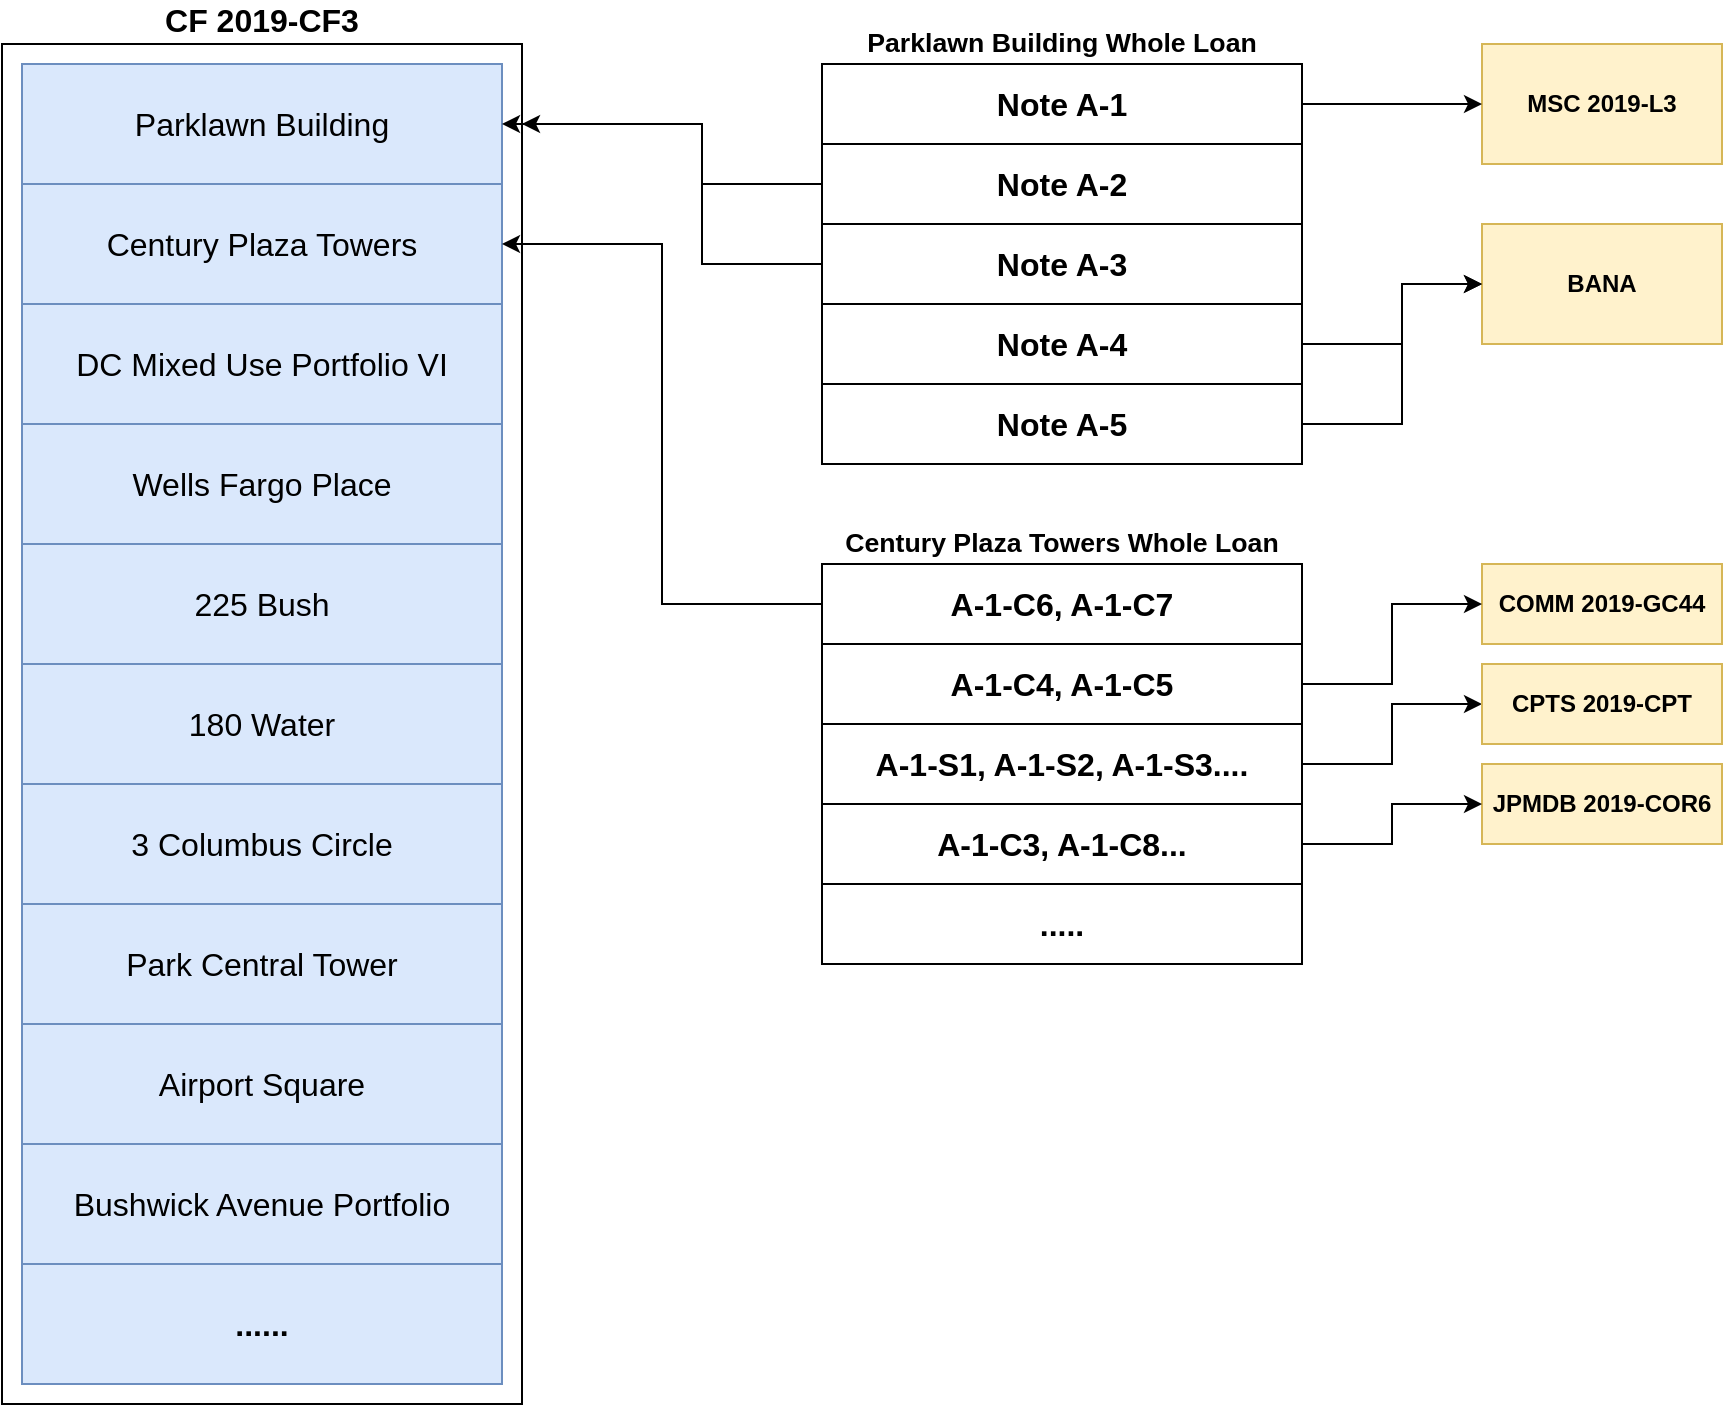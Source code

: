 <mxfile version="15.0.3" type="github">
  <diagram id="fmCub9KucS2UcLkHA3wx" name="Page-1">
    <mxGraphModel dx="1422" dy="802" grid="1" gridSize="10" guides="1" tooltips="1" connect="1" arrows="1" fold="1" page="1" pageScale="1" pageWidth="827" pageHeight="1169" math="0" shadow="0">
      <root>
        <mxCell id="0" />
        <mxCell id="1" parent="0" />
        <mxCell id="z2Kg5yfgQwiQhaXom7FM-17" value="" style="group" vertex="1" connectable="0" parent="1">
          <mxGeometry x="620" y="60" width="240" height="200" as="geometry" />
        </mxCell>
        <mxCell id="z2Kg5yfgQwiQhaXom7FM-11" value="&lt;b style=&quot;color: rgb(0, 0, 0); font-family: arial, helvetica, sans-serif; font-size: 13.333px;&quot;&gt;Parklawn Building Whole Loan&lt;/b&gt;" style="rounded=0;whiteSpace=wrap;html=1;fillColor=#f5f5f5;strokeColor=#666666;fontColor=#333333;align=center;labelPosition=center;verticalLabelPosition=top;verticalAlign=bottom;" vertex="1" parent="z2Kg5yfgQwiQhaXom7FM-17">
          <mxGeometry width="240" height="200" as="geometry" />
        </mxCell>
        <mxCell id="z2Kg5yfgQwiQhaXom7FM-12" value="&lt;font style=&quot;font-size: 16px&quot;&gt;&lt;b&gt;Note A-1&lt;/b&gt;&lt;/font&gt;" style="rounded=0;whiteSpace=wrap;html=1;align=center;" vertex="1" parent="z2Kg5yfgQwiQhaXom7FM-17">
          <mxGeometry width="240" height="40" as="geometry" />
        </mxCell>
        <mxCell id="z2Kg5yfgQwiQhaXom7FM-13" value="&lt;font style=&quot;font-size: 16px&quot;&gt;&lt;b&gt;Note A-2&lt;/b&gt;&lt;/font&gt;" style="rounded=0;whiteSpace=wrap;html=1;align=center;" vertex="1" parent="z2Kg5yfgQwiQhaXom7FM-17">
          <mxGeometry y="40" width="240" height="40" as="geometry" />
        </mxCell>
        <mxCell id="z2Kg5yfgQwiQhaXom7FM-14" value="&lt;font style=&quot;font-size: 16px&quot;&gt;&lt;b&gt;Note A-3&lt;/b&gt;&lt;/font&gt;" style="rounded=0;whiteSpace=wrap;html=1;align=center;" vertex="1" parent="z2Kg5yfgQwiQhaXom7FM-17">
          <mxGeometry y="80" width="240" height="40" as="geometry" />
        </mxCell>
        <mxCell id="z2Kg5yfgQwiQhaXom7FM-15" value="&lt;font style=&quot;font-size: 16px&quot;&gt;&lt;b&gt;Note A-4&lt;/b&gt;&lt;/font&gt;" style="rounded=0;whiteSpace=wrap;html=1;align=center;" vertex="1" parent="z2Kg5yfgQwiQhaXom7FM-17">
          <mxGeometry y="120" width="240" height="40" as="geometry" />
        </mxCell>
        <mxCell id="z2Kg5yfgQwiQhaXom7FM-16" value="&lt;font style=&quot;font-size: 16px&quot;&gt;&lt;b&gt;Note A-5&lt;/b&gt;&lt;/font&gt;" style="rounded=0;whiteSpace=wrap;html=1;align=center;" vertex="1" parent="z2Kg5yfgQwiQhaXom7FM-17">
          <mxGeometry y="160" width="240" height="40" as="geometry" />
        </mxCell>
        <mxCell id="z2Kg5yfgQwiQhaXom7FM-22" value="" style="group;fillColor=#fff2cc;strokeColor=#d6b656;" vertex="1" connectable="0" parent="1">
          <mxGeometry x="210" y="50" width="260" height="680" as="geometry" />
        </mxCell>
        <mxCell id="z2Kg5yfgQwiQhaXom7FM-19" value="&lt;b style=&quot;font-family: &amp;#34;arial&amp;#34; , &amp;#34;helvetica&amp;#34; , sans-serif ; font-size: 16px&quot;&gt;CF 2019-CF3&lt;/b&gt;" style="rounded=0;whiteSpace=wrap;html=1;align=center;labelPosition=center;verticalLabelPosition=top;verticalAlign=bottom;" vertex="1" parent="z2Kg5yfgQwiQhaXom7FM-22">
          <mxGeometry width="260" height="680" as="geometry" />
        </mxCell>
        <mxCell id="z2Kg5yfgQwiQhaXom7FM-1" value="&lt;font style=&quot;font-size: 16px&quot;&gt;Parklawn Building&lt;/font&gt;" style="rounded=0;whiteSpace=wrap;html=1;fillColor=#dae8fc;strokeColor=#6c8ebf;" vertex="1" parent="z2Kg5yfgQwiQhaXom7FM-22">
          <mxGeometry x="10" y="10" width="240" height="60" as="geometry" />
        </mxCell>
        <mxCell id="z2Kg5yfgQwiQhaXom7FM-2" value="&lt;font style=&quot;font-size: 16px&quot;&gt;Century Plaza Towers&lt;/font&gt;" style="rounded=0;whiteSpace=wrap;html=1;fillColor=#dae8fc;strokeColor=#6c8ebf;" vertex="1" parent="z2Kg5yfgQwiQhaXom7FM-22">
          <mxGeometry x="10" y="70" width="240" height="60" as="geometry" />
        </mxCell>
        <mxCell id="z2Kg5yfgQwiQhaXom7FM-3" value="&lt;font style=&quot;font-size: 16px&quot;&gt;DC Mixed Use Portfolio VI&lt;/font&gt;" style="rounded=0;whiteSpace=wrap;html=1;fillColor=#dae8fc;strokeColor=#6c8ebf;" vertex="1" parent="z2Kg5yfgQwiQhaXom7FM-22">
          <mxGeometry x="10" y="130" width="240" height="60" as="geometry" />
        </mxCell>
        <mxCell id="z2Kg5yfgQwiQhaXom7FM-4" value="&lt;font style=&quot;font-size: 16px&quot;&gt;Wells Fargo Place&lt;/font&gt;" style="rounded=0;whiteSpace=wrap;html=1;fillColor=#dae8fc;strokeColor=#6c8ebf;" vertex="1" parent="z2Kg5yfgQwiQhaXom7FM-22">
          <mxGeometry x="10" y="190" width="240" height="60" as="geometry" />
        </mxCell>
        <mxCell id="z2Kg5yfgQwiQhaXom7FM-5" value="&lt;font style=&quot;font-size: 16px&quot;&gt;225 Bush&lt;/font&gt;" style="rounded=0;whiteSpace=wrap;html=1;fillColor=#dae8fc;strokeColor=#6c8ebf;" vertex="1" parent="z2Kg5yfgQwiQhaXom7FM-22">
          <mxGeometry x="10" y="250" width="240" height="60" as="geometry" />
        </mxCell>
        <mxCell id="z2Kg5yfgQwiQhaXom7FM-6" value="&lt;font style=&quot;font-size: 16px&quot;&gt;180 Water&lt;/font&gt;" style="rounded=0;whiteSpace=wrap;html=1;fillColor=#dae8fc;strokeColor=#6c8ebf;" vertex="1" parent="z2Kg5yfgQwiQhaXom7FM-22">
          <mxGeometry x="10" y="310" width="240" height="60" as="geometry" />
        </mxCell>
        <mxCell id="z2Kg5yfgQwiQhaXom7FM-7" value="&lt;font style=&quot;font-size: 16px&quot;&gt;3 Columbus Circle&lt;/font&gt;" style="rounded=0;whiteSpace=wrap;html=1;fillColor=#dae8fc;strokeColor=#6c8ebf;" vertex="1" parent="z2Kg5yfgQwiQhaXom7FM-22">
          <mxGeometry x="10" y="370" width="240" height="60" as="geometry" />
        </mxCell>
        <mxCell id="z2Kg5yfgQwiQhaXom7FM-8" value="&lt;font style=&quot;font-size: 16px&quot;&gt;Park Central Tower&lt;/font&gt;" style="rounded=0;whiteSpace=wrap;html=1;fillColor=#dae8fc;strokeColor=#6c8ebf;" vertex="1" parent="z2Kg5yfgQwiQhaXom7FM-22">
          <mxGeometry x="10" y="430" width="240" height="60" as="geometry" />
        </mxCell>
        <mxCell id="z2Kg5yfgQwiQhaXom7FM-9" value="&lt;font style=&quot;font-size: 16px&quot;&gt;Bushwick Avenue Portfolio&lt;/font&gt;" style="rounded=0;whiteSpace=wrap;html=1;fillColor=#dae8fc;strokeColor=#6c8ebf;" vertex="1" parent="z2Kg5yfgQwiQhaXom7FM-22">
          <mxGeometry x="10" y="550" width="240" height="60" as="geometry" />
        </mxCell>
        <mxCell id="z2Kg5yfgQwiQhaXom7FM-10" value="&lt;font style=&quot;font-size: 16px&quot;&gt;Airport Square&lt;/font&gt;" style="rounded=0;whiteSpace=wrap;html=1;fillColor=#dae8fc;strokeColor=#6c8ebf;" vertex="1" parent="z2Kg5yfgQwiQhaXom7FM-22">
          <mxGeometry x="10" y="490" width="240" height="60" as="geometry" />
        </mxCell>
        <mxCell id="z2Kg5yfgQwiQhaXom7FM-20" value="&lt;font style=&quot;font-size: 16px&quot;&gt;&lt;b&gt;......&lt;/b&gt;&lt;/font&gt;" style="rounded=0;whiteSpace=wrap;html=1;fillColor=#dae8fc;strokeColor=#6c8ebf;" vertex="1" parent="z2Kg5yfgQwiQhaXom7FM-22">
          <mxGeometry x="10" y="610" width="240" height="60" as="geometry" />
        </mxCell>
        <mxCell id="z2Kg5yfgQwiQhaXom7FM-23" value="&lt;b&gt;MSC 2019-L3&lt;/b&gt;" style="rounded=0;whiteSpace=wrap;html=1;align=center;fillColor=#fff2cc;strokeColor=#d6b656;" vertex="1" parent="1">
          <mxGeometry x="950" y="50" width="120" height="60" as="geometry" />
        </mxCell>
        <mxCell id="z2Kg5yfgQwiQhaXom7FM-24" style="edgeStyle=orthogonalEdgeStyle;rounded=0;orthogonalLoop=1;jettySize=auto;html=1;exitX=1;exitY=0.5;exitDx=0;exitDy=0;entryX=0;entryY=0.5;entryDx=0;entryDy=0;" edge="1" parent="1" source="z2Kg5yfgQwiQhaXom7FM-12" target="z2Kg5yfgQwiQhaXom7FM-23">
          <mxGeometry relative="1" as="geometry" />
        </mxCell>
        <mxCell id="z2Kg5yfgQwiQhaXom7FM-25" style="edgeStyle=orthogonalEdgeStyle;rounded=0;orthogonalLoop=1;jettySize=auto;html=1;exitX=0;exitY=0.5;exitDx=0;exitDy=0;entryX=1;entryY=0.5;entryDx=0;entryDy=0;" edge="1" parent="1" source="z2Kg5yfgQwiQhaXom7FM-13" target="z2Kg5yfgQwiQhaXom7FM-1">
          <mxGeometry relative="1" as="geometry">
            <Array as="points">
              <mxPoint x="560" y="120" />
              <mxPoint x="560" y="90" />
            </Array>
          </mxGeometry>
        </mxCell>
        <mxCell id="z2Kg5yfgQwiQhaXom7FM-26" style="edgeStyle=orthogonalEdgeStyle;rounded=0;orthogonalLoop=1;jettySize=auto;html=1;exitX=0;exitY=0.5;exitDx=0;exitDy=0;" edge="1" parent="1" source="z2Kg5yfgQwiQhaXom7FM-14">
          <mxGeometry relative="1" as="geometry">
            <mxPoint x="470" y="90" as="targetPoint" />
            <Array as="points">
              <mxPoint x="560" y="160" />
              <mxPoint x="560" y="90" />
            </Array>
          </mxGeometry>
        </mxCell>
        <mxCell id="z2Kg5yfgQwiQhaXom7FM-27" value="&lt;b&gt;BANA&lt;/b&gt;" style="rounded=0;whiteSpace=wrap;html=1;align=center;fillColor=#fff2cc;strokeColor=#d6b656;" vertex="1" parent="1">
          <mxGeometry x="950" y="140" width="120" height="60" as="geometry" />
        </mxCell>
        <mxCell id="z2Kg5yfgQwiQhaXom7FM-28" style="edgeStyle=orthogonalEdgeStyle;rounded=0;orthogonalLoop=1;jettySize=auto;html=1;exitX=1;exitY=0.5;exitDx=0;exitDy=0;entryX=0;entryY=0.5;entryDx=0;entryDy=0;" edge="1" parent="1" source="z2Kg5yfgQwiQhaXom7FM-15" target="z2Kg5yfgQwiQhaXom7FM-27">
          <mxGeometry relative="1" as="geometry">
            <Array as="points">
              <mxPoint x="910" y="200" />
              <mxPoint x="910" y="170" />
            </Array>
          </mxGeometry>
        </mxCell>
        <mxCell id="z2Kg5yfgQwiQhaXom7FM-29" style="edgeStyle=orthogonalEdgeStyle;rounded=0;orthogonalLoop=1;jettySize=auto;html=1;exitX=1;exitY=0.5;exitDx=0;exitDy=0;" edge="1" parent="1" source="z2Kg5yfgQwiQhaXom7FM-16">
          <mxGeometry relative="1" as="geometry">
            <mxPoint x="950" y="170" as="targetPoint" />
            <Array as="points">
              <mxPoint x="910" y="240" />
              <mxPoint x="910" y="170" />
            </Array>
          </mxGeometry>
        </mxCell>
        <mxCell id="z2Kg5yfgQwiQhaXom7FM-30" value="" style="group" vertex="1" connectable="0" parent="1">
          <mxGeometry x="620" y="310" width="240" height="200" as="geometry" />
        </mxCell>
        <mxCell id="z2Kg5yfgQwiQhaXom7FM-31" value="&lt;font color=&quot;#000000&quot; face=&quot;arial, helvetica, sans-serif&quot;&gt;&lt;span style=&quot;font-size: 13.333px&quot;&gt;&lt;b&gt;Century Plaza Towers Whole Loan&lt;/b&gt;&lt;/span&gt;&lt;/font&gt;" style="rounded=0;whiteSpace=wrap;html=1;fillColor=#f5f5f5;strokeColor=#666666;fontColor=#333333;align=center;labelPosition=center;verticalLabelPosition=top;verticalAlign=bottom;" vertex="1" parent="z2Kg5yfgQwiQhaXom7FM-30">
          <mxGeometry width="240" height="200" as="geometry" />
        </mxCell>
        <mxCell id="z2Kg5yfgQwiQhaXom7FM-32" value="&lt;span style=&quot;font-size: 16px&quot;&gt;&lt;b&gt;A-1-C6, A-1-C7&lt;/b&gt;&lt;/span&gt;" style="rounded=0;whiteSpace=wrap;html=1;align=center;" vertex="1" parent="z2Kg5yfgQwiQhaXom7FM-30">
          <mxGeometry width="240" height="40" as="geometry" />
        </mxCell>
        <mxCell id="z2Kg5yfgQwiQhaXom7FM-33" value="&lt;span style=&quot;font-size: 16px&quot;&gt;&lt;b&gt;A-1-C4, A-1-C5&lt;/b&gt;&lt;/span&gt;" style="rounded=0;whiteSpace=wrap;html=1;align=center;" vertex="1" parent="z2Kg5yfgQwiQhaXom7FM-30">
          <mxGeometry y="40" width="240" height="40" as="geometry" />
        </mxCell>
        <mxCell id="z2Kg5yfgQwiQhaXom7FM-34" value="&lt;span style=&quot;font-size: 16px&quot;&gt;&lt;b&gt;A-1-S1, A-1-S2, A-1-S3....&lt;/b&gt;&lt;/span&gt;" style="rounded=0;whiteSpace=wrap;html=1;align=center;" vertex="1" parent="z2Kg5yfgQwiQhaXom7FM-30">
          <mxGeometry y="80" width="240" height="40" as="geometry" />
        </mxCell>
        <mxCell id="z2Kg5yfgQwiQhaXom7FM-35" value="&lt;span style=&quot;font-size: 16px&quot;&gt;&lt;b&gt;A-1-C3, A-1-C8...&lt;/b&gt;&lt;/span&gt;" style="rounded=0;whiteSpace=wrap;html=1;align=center;" vertex="1" parent="z2Kg5yfgQwiQhaXom7FM-30">
          <mxGeometry y="120" width="240" height="40" as="geometry" />
        </mxCell>
        <mxCell id="z2Kg5yfgQwiQhaXom7FM-36" value="&lt;font style=&quot;font-size: 16px&quot;&gt;&lt;b&gt;.....&lt;/b&gt;&lt;/font&gt;" style="rounded=0;whiteSpace=wrap;html=1;align=center;" vertex="1" parent="z2Kg5yfgQwiQhaXom7FM-30">
          <mxGeometry y="160" width="240" height="40" as="geometry" />
        </mxCell>
        <mxCell id="z2Kg5yfgQwiQhaXom7FM-37" style="edgeStyle=orthogonalEdgeStyle;rounded=0;orthogonalLoop=1;jettySize=auto;html=1;exitX=0;exitY=0.5;exitDx=0;exitDy=0;entryX=1;entryY=0.5;entryDx=0;entryDy=0;" edge="1" parent="1" source="z2Kg5yfgQwiQhaXom7FM-32" target="z2Kg5yfgQwiQhaXom7FM-2">
          <mxGeometry relative="1" as="geometry" />
        </mxCell>
        <mxCell id="z2Kg5yfgQwiQhaXom7FM-38" value="&lt;b&gt;COMM 2019-GC44&lt;/b&gt;" style="rounded=0;whiteSpace=wrap;html=1;align=center;fillColor=#fff2cc;strokeColor=#d6b656;" vertex="1" parent="1">
          <mxGeometry x="950" y="310" width="120" height="40" as="geometry" />
        </mxCell>
        <mxCell id="z2Kg5yfgQwiQhaXom7FM-39" style="edgeStyle=orthogonalEdgeStyle;rounded=0;orthogonalLoop=1;jettySize=auto;html=1;exitX=1;exitY=0.5;exitDx=0;exitDy=0;entryX=0;entryY=0.5;entryDx=0;entryDy=0;" edge="1" parent="1" source="z2Kg5yfgQwiQhaXom7FM-33" target="z2Kg5yfgQwiQhaXom7FM-38">
          <mxGeometry relative="1" as="geometry" />
        </mxCell>
        <mxCell id="z2Kg5yfgQwiQhaXom7FM-41" style="edgeStyle=orthogonalEdgeStyle;rounded=0;orthogonalLoop=1;jettySize=auto;html=1;exitX=1;exitY=0.5;exitDx=0;exitDy=0;entryX=0;entryY=0.5;entryDx=0;entryDy=0;" edge="1" parent="1" source="z2Kg5yfgQwiQhaXom7FM-34" target="z2Kg5yfgQwiQhaXom7FM-43">
          <mxGeometry relative="1" as="geometry">
            <mxPoint x="950" y="400" as="targetPoint" />
          </mxGeometry>
        </mxCell>
        <mxCell id="z2Kg5yfgQwiQhaXom7FM-43" value="&lt;b&gt;CPTS 2019-CPT&lt;/b&gt;" style="rounded=0;whiteSpace=wrap;html=1;align=center;fillColor=#fff2cc;strokeColor=#d6b656;" vertex="1" parent="1">
          <mxGeometry x="950" y="360" width="120" height="40" as="geometry" />
        </mxCell>
        <mxCell id="z2Kg5yfgQwiQhaXom7FM-44" value="&lt;b&gt;JPMDB 2019-COR6&lt;/b&gt;" style="rounded=0;whiteSpace=wrap;html=1;align=center;fillColor=#fff2cc;strokeColor=#d6b656;" vertex="1" parent="1">
          <mxGeometry x="950" y="410" width="120" height="40" as="geometry" />
        </mxCell>
        <mxCell id="z2Kg5yfgQwiQhaXom7FM-45" style="edgeStyle=orthogonalEdgeStyle;rounded=0;orthogonalLoop=1;jettySize=auto;html=1;exitX=1;exitY=0.5;exitDx=0;exitDy=0;entryX=0;entryY=0.5;entryDx=0;entryDy=0;" edge="1" parent="1" source="z2Kg5yfgQwiQhaXom7FM-35" target="z2Kg5yfgQwiQhaXom7FM-44">
          <mxGeometry relative="1" as="geometry" />
        </mxCell>
      </root>
    </mxGraphModel>
  </diagram>
</mxfile>
